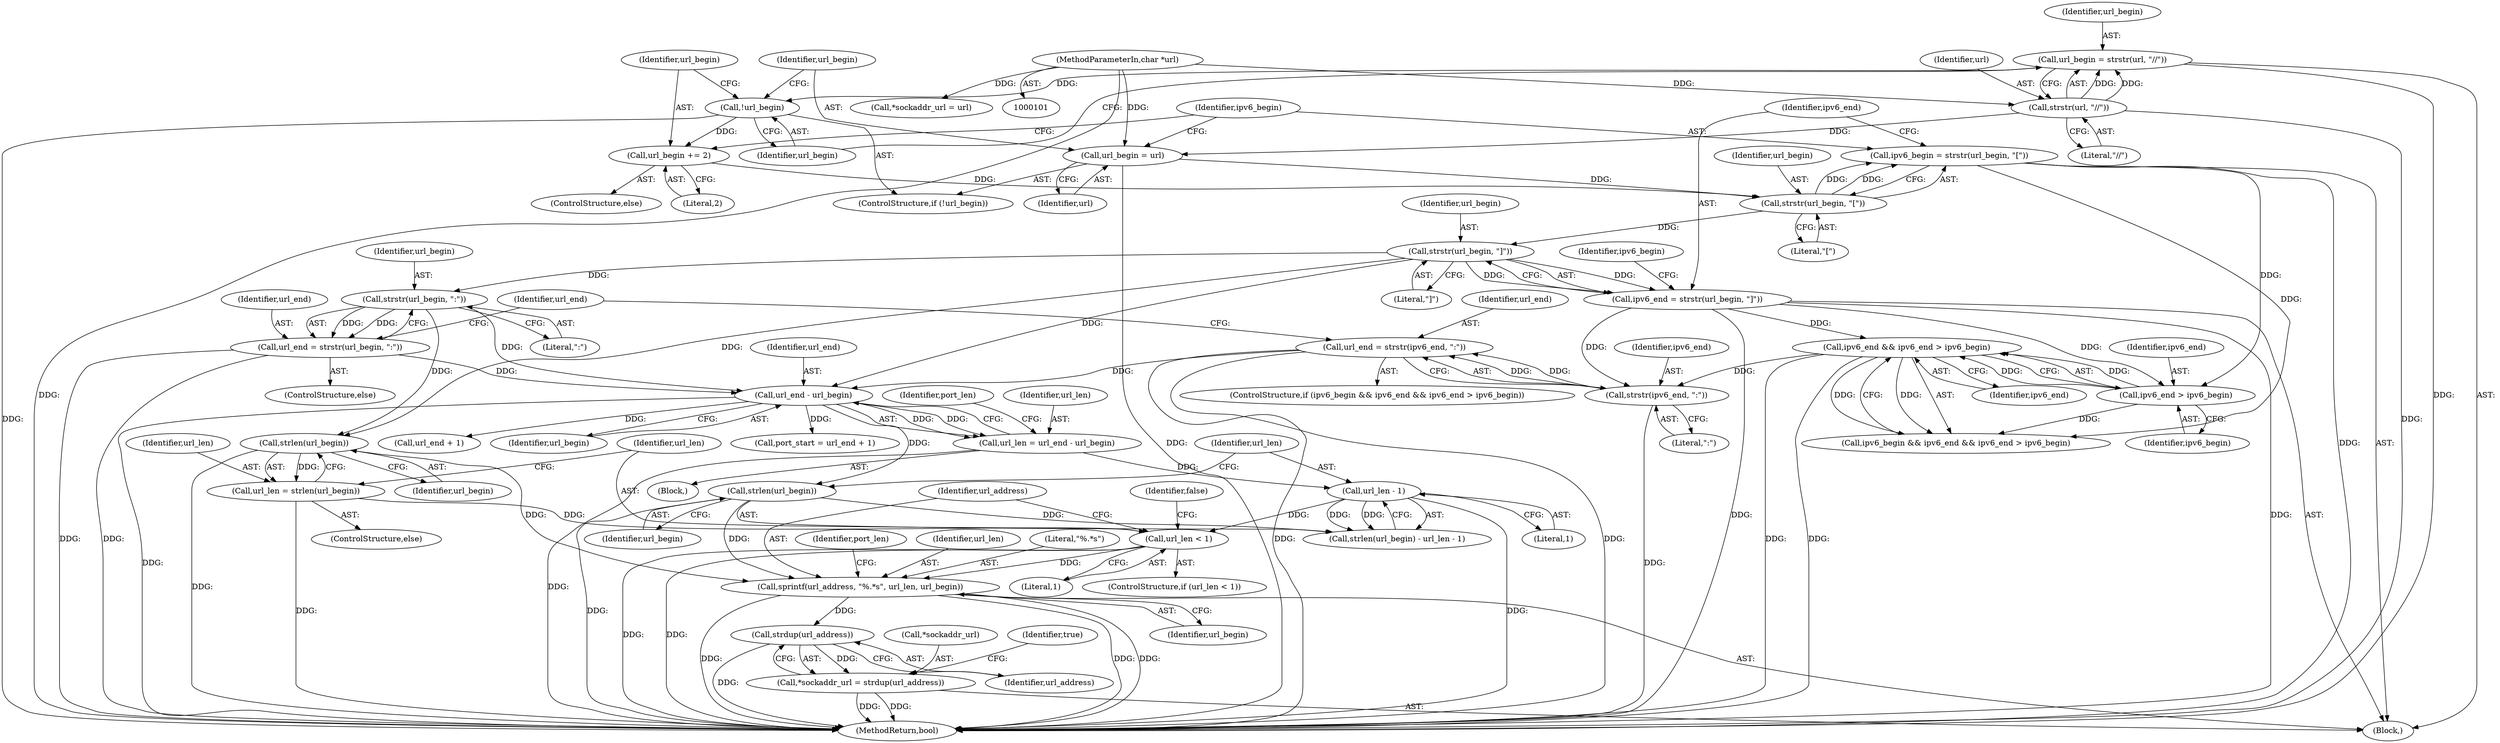 digraph "0_cgminer_e1c5050734123973b99d181c45e74b2cbb00272e@API" {
"1000207" [label="(Call,sprintf(url_address, \"%.*s\", url_len, url_begin))"];
"1000202" [label="(Call,url_len < 1)"];
"1000182" [label="(Call,url_len - 1)"];
"1000172" [label="(Call,url_len = url_end - url_begin)"];
"1000174" [label="(Call,url_end - url_begin)"];
"1000158" [label="(Call,url_end = strstr(ipv6_end, \":\"))"];
"1000160" [label="(Call,strstr(ipv6_end, \":\"))"];
"1000153" [label="(Call,ipv6_end && ipv6_end > ipv6_begin)"];
"1000155" [label="(Call,ipv6_end > ipv6_begin)"];
"1000145" [label="(Call,ipv6_end = strstr(url_begin, \"]\"))"];
"1000147" [label="(Call,strstr(url_begin, \"]\"))"];
"1000142" [label="(Call,strstr(url_begin, \"[\"))"];
"1000133" [label="(Call,url_begin = url)"];
"1000127" [label="(Call,strstr(url, \"//\"))"];
"1000102" [label="(MethodParameterIn,char *url)"];
"1000137" [label="(Call,url_begin += 2)"];
"1000131" [label="(Call,!url_begin)"];
"1000125" [label="(Call,url_begin = strstr(url, \"//\"))"];
"1000140" [label="(Call,ipv6_begin = strstr(url_begin, \"[\"))"];
"1000164" [label="(Call,url_end = strstr(url_begin, \":\"))"];
"1000166" [label="(Call,strstr(url_begin, \":\"))"];
"1000197" [label="(Call,url_len = strlen(url_begin))"];
"1000199" [label="(Call,strlen(url_begin))"];
"1000180" [label="(Call,strlen(url_begin))"];
"1000245" [label="(Call,strdup(url_address))"];
"1000242" [label="(Call,*sockaddr_url = strdup(url_address))"];
"1000182" [label="(Call,url_len - 1)"];
"1000242" [label="(Call,*sockaddr_url = strdup(url_address))"];
"1000243" [label="(Call,*sockaddr_url)"];
"1000128" [label="(Identifier,url)"];
"1000151" [label="(Call,ipv6_begin && ipv6_end && ipv6_end > ipv6_begin)"];
"1000137" [label="(Call,url_begin += 2)"];
"1000213" [label="(Identifier,port_len)"];
"1000141" [label="(Identifier,ipv6_begin)"];
"1000210" [label="(Identifier,url_len)"];
"1000156" [label="(Identifier,ipv6_end)"];
"1000211" [label="(Identifier,url_begin)"];
"1000146" [label="(Identifier,ipv6_end)"];
"1000178" [label="(Identifier,port_len)"];
"1000162" [label="(Literal,\":\")"];
"1000154" [label="(Identifier,ipv6_end)"];
"1000179" [label="(Call,strlen(url_begin) - url_len - 1)"];
"1000176" [label="(Identifier,url_begin)"];
"1000170" [label="(Identifier,url_end)"];
"1000132" [label="(Identifier,url_begin)"];
"1000145" [label="(Call,ipv6_end = strstr(url_begin, \"]\"))"];
"1000209" [label="(Literal,\"%.*s\")"];
"1000144" [label="(Literal,\"[\")"];
"1000126" [label="(Identifier,url_begin)"];
"1000143" [label="(Identifier,url_begin)"];
"1000167" [label="(Identifier,url_begin)"];
"1000206" [label="(Identifier,false)"];
"1000248" [label="(Identifier,true)"];
"1000171" [label="(Block,)"];
"1000161" [label="(Identifier,ipv6_end)"];
"1000142" [label="(Call,strstr(url_begin, \"[\"))"];
"1000164" [label="(Call,url_end = strstr(url_begin, \":\"))"];
"1000136" [label="(ControlStructure,else)"];
"1000160" [label="(Call,strstr(ipv6_end, \":\"))"];
"1000200" [label="(Identifier,url_begin)"];
"1000245" [label="(Call,strdup(url_address))"];
"1000168" [label="(Literal,\":\")"];
"1000102" [label="(MethodParameterIn,char *url)"];
"1000149" [label="(Literal,\"]\")"];
"1000175" [label="(Identifier,url_end)"];
"1000130" [label="(ControlStructure,if (!url_begin))"];
"1000249" [label="(MethodReturn,bool)"];
"1000155" [label="(Call,ipv6_end > ipv6_begin)"];
"1000157" [label="(Identifier,ipv6_begin)"];
"1000204" [label="(Literal,1)"];
"1000148" [label="(Identifier,url_begin)"];
"1000147" [label="(Call,strstr(url_begin, \"]\"))"];
"1000183" [label="(Identifier,url_len)"];
"1000153" [label="(Call,ipv6_end && ipv6_end > ipv6_begin)"];
"1000133" [label="(Call,url_begin = url)"];
"1000131" [label="(Call,!url_begin)"];
"1000127" [label="(Call,strstr(url, \"//\"))"];
"1000134" [label="(Identifier,url_begin)"];
"1000174" [label="(Call,url_end - url_begin)"];
"1000152" [label="(Identifier,ipv6_begin)"];
"1000105" [label="(Block,)"];
"1000150" [label="(ControlStructure,if (ipv6_begin && ipv6_end && ipv6_end > ipv6_begin))"];
"1000158" [label="(Call,url_end = strstr(ipv6_end, \":\"))"];
"1000208" [label="(Identifier,url_address)"];
"1000121" [label="(Call,*sockaddr_url = url)"];
"1000197" [label="(Call,url_len = strlen(url_begin))"];
"1000166" [label="(Call,strstr(url_begin, \":\"))"];
"1000139" [label="(Literal,2)"];
"1000198" [label="(Identifier,url_len)"];
"1000196" [label="(ControlStructure,else)"];
"1000246" [label="(Identifier,url_address)"];
"1000191" [label="(Call,port_start = url_end + 1)"];
"1000180" [label="(Call,strlen(url_begin))"];
"1000140" [label="(Call,ipv6_begin = strstr(url_begin, \"[\"))"];
"1000165" [label="(Identifier,url_end)"];
"1000184" [label="(Literal,1)"];
"1000138" [label="(Identifier,url_begin)"];
"1000135" [label="(Identifier,url)"];
"1000203" [label="(Identifier,url_len)"];
"1000129" [label="(Literal,\"//\")"];
"1000207" [label="(Call,sprintf(url_address, \"%.*s\", url_len, url_begin))"];
"1000159" [label="(Identifier,url_end)"];
"1000125" [label="(Call,url_begin = strstr(url, \"//\"))"];
"1000163" [label="(ControlStructure,else)"];
"1000202" [label="(Call,url_len < 1)"];
"1000201" [label="(ControlStructure,if (url_len < 1))"];
"1000173" [label="(Identifier,url_len)"];
"1000172" [label="(Call,url_len = url_end - url_begin)"];
"1000199" [label="(Call,strlen(url_begin))"];
"1000193" [label="(Call,url_end + 1)"];
"1000181" [label="(Identifier,url_begin)"];
"1000207" -> "1000105"  [label="AST: "];
"1000207" -> "1000211"  [label="CFG: "];
"1000208" -> "1000207"  [label="AST: "];
"1000209" -> "1000207"  [label="AST: "];
"1000210" -> "1000207"  [label="AST: "];
"1000211" -> "1000207"  [label="AST: "];
"1000213" -> "1000207"  [label="CFG: "];
"1000207" -> "1000249"  [label="DDG: "];
"1000207" -> "1000249"  [label="DDG: "];
"1000207" -> "1000249"  [label="DDG: "];
"1000202" -> "1000207"  [label="DDG: "];
"1000199" -> "1000207"  [label="DDG: "];
"1000180" -> "1000207"  [label="DDG: "];
"1000207" -> "1000245"  [label="DDG: "];
"1000202" -> "1000201"  [label="AST: "];
"1000202" -> "1000204"  [label="CFG: "];
"1000203" -> "1000202"  [label="AST: "];
"1000204" -> "1000202"  [label="AST: "];
"1000206" -> "1000202"  [label="CFG: "];
"1000208" -> "1000202"  [label="CFG: "];
"1000202" -> "1000249"  [label="DDG: "];
"1000202" -> "1000249"  [label="DDG: "];
"1000182" -> "1000202"  [label="DDG: "];
"1000197" -> "1000202"  [label="DDG: "];
"1000182" -> "1000179"  [label="AST: "];
"1000182" -> "1000184"  [label="CFG: "];
"1000183" -> "1000182"  [label="AST: "];
"1000184" -> "1000182"  [label="AST: "];
"1000179" -> "1000182"  [label="CFG: "];
"1000182" -> "1000249"  [label="DDG: "];
"1000182" -> "1000179"  [label="DDG: "];
"1000182" -> "1000179"  [label="DDG: "];
"1000172" -> "1000182"  [label="DDG: "];
"1000172" -> "1000171"  [label="AST: "];
"1000172" -> "1000174"  [label="CFG: "];
"1000173" -> "1000172"  [label="AST: "];
"1000174" -> "1000172"  [label="AST: "];
"1000178" -> "1000172"  [label="CFG: "];
"1000172" -> "1000249"  [label="DDG: "];
"1000174" -> "1000172"  [label="DDG: "];
"1000174" -> "1000172"  [label="DDG: "];
"1000174" -> "1000176"  [label="CFG: "];
"1000175" -> "1000174"  [label="AST: "];
"1000176" -> "1000174"  [label="AST: "];
"1000174" -> "1000249"  [label="DDG: "];
"1000158" -> "1000174"  [label="DDG: "];
"1000164" -> "1000174"  [label="DDG: "];
"1000166" -> "1000174"  [label="DDG: "];
"1000147" -> "1000174"  [label="DDG: "];
"1000174" -> "1000180"  [label="DDG: "];
"1000174" -> "1000191"  [label="DDG: "];
"1000174" -> "1000193"  [label="DDG: "];
"1000158" -> "1000150"  [label="AST: "];
"1000158" -> "1000160"  [label="CFG: "];
"1000159" -> "1000158"  [label="AST: "];
"1000160" -> "1000158"  [label="AST: "];
"1000170" -> "1000158"  [label="CFG: "];
"1000158" -> "1000249"  [label="DDG: "];
"1000158" -> "1000249"  [label="DDG: "];
"1000160" -> "1000158"  [label="DDG: "];
"1000160" -> "1000158"  [label="DDG: "];
"1000160" -> "1000162"  [label="CFG: "];
"1000161" -> "1000160"  [label="AST: "];
"1000162" -> "1000160"  [label="AST: "];
"1000160" -> "1000249"  [label="DDG: "];
"1000153" -> "1000160"  [label="DDG: "];
"1000145" -> "1000160"  [label="DDG: "];
"1000153" -> "1000151"  [label="AST: "];
"1000153" -> "1000154"  [label="CFG: "];
"1000153" -> "1000155"  [label="CFG: "];
"1000154" -> "1000153"  [label="AST: "];
"1000155" -> "1000153"  [label="AST: "];
"1000151" -> "1000153"  [label="CFG: "];
"1000153" -> "1000249"  [label="DDG: "];
"1000153" -> "1000249"  [label="DDG: "];
"1000153" -> "1000151"  [label="DDG: "];
"1000153" -> "1000151"  [label="DDG: "];
"1000155" -> "1000153"  [label="DDG: "];
"1000155" -> "1000153"  [label="DDG: "];
"1000145" -> "1000153"  [label="DDG: "];
"1000155" -> "1000157"  [label="CFG: "];
"1000156" -> "1000155"  [label="AST: "];
"1000157" -> "1000155"  [label="AST: "];
"1000155" -> "1000151"  [label="DDG: "];
"1000145" -> "1000155"  [label="DDG: "];
"1000140" -> "1000155"  [label="DDG: "];
"1000145" -> "1000105"  [label="AST: "];
"1000145" -> "1000147"  [label="CFG: "];
"1000146" -> "1000145"  [label="AST: "];
"1000147" -> "1000145"  [label="AST: "];
"1000152" -> "1000145"  [label="CFG: "];
"1000145" -> "1000249"  [label="DDG: "];
"1000145" -> "1000249"  [label="DDG: "];
"1000147" -> "1000145"  [label="DDG: "];
"1000147" -> "1000145"  [label="DDG: "];
"1000147" -> "1000149"  [label="CFG: "];
"1000148" -> "1000147"  [label="AST: "];
"1000149" -> "1000147"  [label="AST: "];
"1000142" -> "1000147"  [label="DDG: "];
"1000147" -> "1000166"  [label="DDG: "];
"1000147" -> "1000199"  [label="DDG: "];
"1000142" -> "1000140"  [label="AST: "];
"1000142" -> "1000144"  [label="CFG: "];
"1000143" -> "1000142"  [label="AST: "];
"1000144" -> "1000142"  [label="AST: "];
"1000140" -> "1000142"  [label="CFG: "];
"1000142" -> "1000140"  [label="DDG: "];
"1000142" -> "1000140"  [label="DDG: "];
"1000133" -> "1000142"  [label="DDG: "];
"1000137" -> "1000142"  [label="DDG: "];
"1000133" -> "1000130"  [label="AST: "];
"1000133" -> "1000135"  [label="CFG: "];
"1000134" -> "1000133"  [label="AST: "];
"1000135" -> "1000133"  [label="AST: "];
"1000141" -> "1000133"  [label="CFG: "];
"1000133" -> "1000249"  [label="DDG: "];
"1000127" -> "1000133"  [label="DDG: "];
"1000102" -> "1000133"  [label="DDG: "];
"1000127" -> "1000125"  [label="AST: "];
"1000127" -> "1000129"  [label="CFG: "];
"1000128" -> "1000127"  [label="AST: "];
"1000129" -> "1000127"  [label="AST: "];
"1000125" -> "1000127"  [label="CFG: "];
"1000127" -> "1000249"  [label="DDG: "];
"1000127" -> "1000125"  [label="DDG: "];
"1000127" -> "1000125"  [label="DDG: "];
"1000102" -> "1000127"  [label="DDG: "];
"1000102" -> "1000101"  [label="AST: "];
"1000102" -> "1000249"  [label="DDG: "];
"1000102" -> "1000121"  [label="DDG: "];
"1000137" -> "1000136"  [label="AST: "];
"1000137" -> "1000139"  [label="CFG: "];
"1000138" -> "1000137"  [label="AST: "];
"1000139" -> "1000137"  [label="AST: "];
"1000141" -> "1000137"  [label="CFG: "];
"1000131" -> "1000137"  [label="DDG: "];
"1000131" -> "1000130"  [label="AST: "];
"1000131" -> "1000132"  [label="CFG: "];
"1000132" -> "1000131"  [label="AST: "];
"1000134" -> "1000131"  [label="CFG: "];
"1000138" -> "1000131"  [label="CFG: "];
"1000131" -> "1000249"  [label="DDG: "];
"1000125" -> "1000131"  [label="DDG: "];
"1000125" -> "1000105"  [label="AST: "];
"1000126" -> "1000125"  [label="AST: "];
"1000132" -> "1000125"  [label="CFG: "];
"1000125" -> "1000249"  [label="DDG: "];
"1000140" -> "1000105"  [label="AST: "];
"1000141" -> "1000140"  [label="AST: "];
"1000146" -> "1000140"  [label="CFG: "];
"1000140" -> "1000249"  [label="DDG: "];
"1000140" -> "1000151"  [label="DDG: "];
"1000164" -> "1000163"  [label="AST: "];
"1000164" -> "1000166"  [label="CFG: "];
"1000165" -> "1000164"  [label="AST: "];
"1000166" -> "1000164"  [label="AST: "];
"1000170" -> "1000164"  [label="CFG: "];
"1000164" -> "1000249"  [label="DDG: "];
"1000164" -> "1000249"  [label="DDG: "];
"1000166" -> "1000164"  [label="DDG: "];
"1000166" -> "1000164"  [label="DDG: "];
"1000166" -> "1000168"  [label="CFG: "];
"1000167" -> "1000166"  [label="AST: "];
"1000168" -> "1000166"  [label="AST: "];
"1000166" -> "1000199"  [label="DDG: "];
"1000197" -> "1000196"  [label="AST: "];
"1000197" -> "1000199"  [label="CFG: "];
"1000198" -> "1000197"  [label="AST: "];
"1000199" -> "1000197"  [label="AST: "];
"1000203" -> "1000197"  [label="CFG: "];
"1000197" -> "1000249"  [label="DDG: "];
"1000199" -> "1000197"  [label="DDG: "];
"1000199" -> "1000200"  [label="CFG: "];
"1000200" -> "1000199"  [label="AST: "];
"1000199" -> "1000249"  [label="DDG: "];
"1000180" -> "1000179"  [label="AST: "];
"1000180" -> "1000181"  [label="CFG: "];
"1000181" -> "1000180"  [label="AST: "];
"1000183" -> "1000180"  [label="CFG: "];
"1000180" -> "1000249"  [label="DDG: "];
"1000180" -> "1000179"  [label="DDG: "];
"1000245" -> "1000242"  [label="AST: "];
"1000245" -> "1000246"  [label="CFG: "];
"1000246" -> "1000245"  [label="AST: "];
"1000242" -> "1000245"  [label="CFG: "];
"1000245" -> "1000249"  [label="DDG: "];
"1000245" -> "1000242"  [label="DDG: "];
"1000242" -> "1000105"  [label="AST: "];
"1000243" -> "1000242"  [label="AST: "];
"1000248" -> "1000242"  [label="CFG: "];
"1000242" -> "1000249"  [label="DDG: "];
"1000242" -> "1000249"  [label="DDG: "];
}
